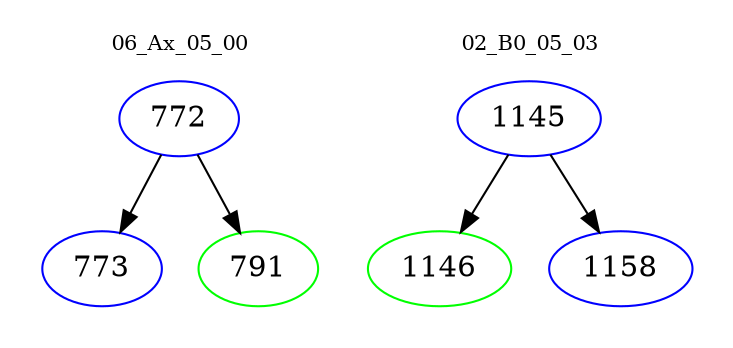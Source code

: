 digraph{
subgraph cluster_0 {
color = white
label = "06_Ax_05_00";
fontsize=10;
T0_772 [label="772", color="blue"]
T0_772 -> T0_773 [color="black"]
T0_773 [label="773", color="blue"]
T0_772 -> T0_791 [color="black"]
T0_791 [label="791", color="green"]
}
subgraph cluster_1 {
color = white
label = "02_B0_05_03";
fontsize=10;
T1_1145 [label="1145", color="blue"]
T1_1145 -> T1_1146 [color="black"]
T1_1146 [label="1146", color="green"]
T1_1145 -> T1_1158 [color="black"]
T1_1158 [label="1158", color="blue"]
}
}
